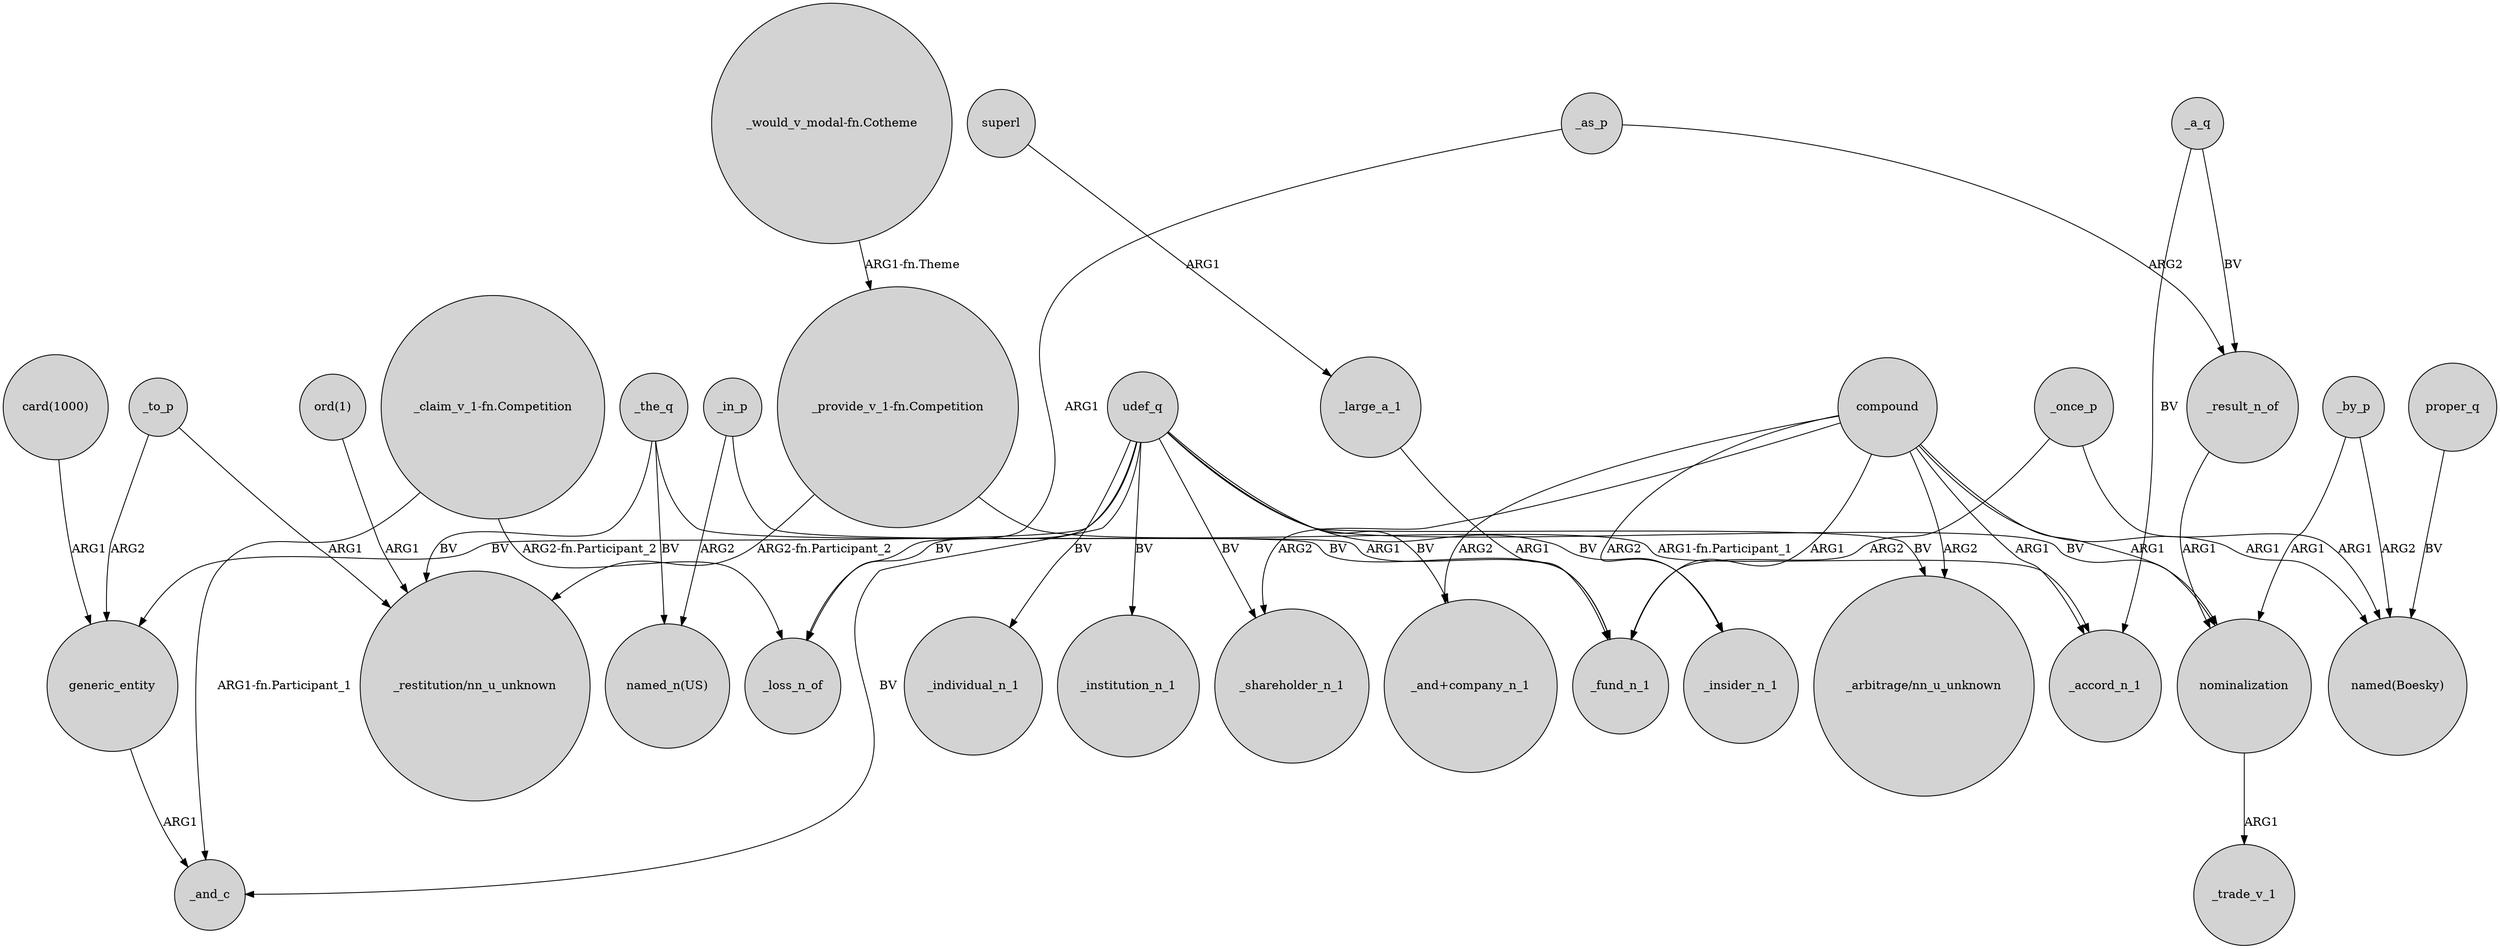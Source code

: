 digraph {
	node [shape=circle style=filled]
	_in_p -> _fund_n_1 [label=ARG1]
	_to_p -> generic_entity [label=ARG2]
	"_claim_v_1-fn.Competition" -> _and_c [label="ARG1-fn.Participant_1"]
	_in_p -> "named_n(US)" [label=ARG2]
	_the_q -> _fund_n_1 [label=BV]
	compound -> _shareholder_n_1 [label=ARG2]
	udef_q -> _shareholder_n_1 [label=BV]
	_the_q -> "named_n(US)" [label=BV]
	compound -> "_and+company_n_1" [label=ARG2]
	superl -> _large_a_1 [label=ARG1]
	udef_q -> _insider_n_1 [label=BV]
	udef_q -> nominalization [label=BV]
	compound -> "_arbitrage/nn_u_unknown" [label=ARG2]
	_the_q -> "_restitution/nn_u_unknown" [label=BV]
	_large_a_1 -> _fund_n_1 [label=ARG1]
	udef_q -> _and_c [label=BV]
	_as_p -> _loss_n_of [label=ARG1]
	udef_q -> generic_entity [label=BV]
	_to_p -> "_restitution/nn_u_unknown" [label=ARG1]
	generic_entity -> _and_c [label=ARG1]
	"_claim_v_1-fn.Competition" -> _loss_n_of [label="ARG2-fn.Participant_2"]
	compound -> _accord_n_1 [label=ARG1]
	"_provide_v_1-fn.Competition" -> _accord_n_1 [label="ARG1-fn.Participant_1"]
	compound -> nominalization [label=ARG1]
	udef_q -> _individual_n_1 [label=BV]
	_as_p -> _result_n_of [label=ARG2]
	_result_n_of -> nominalization [label=ARG1]
	compound -> "named(Boesky)" [label=ARG1]
	udef_q -> _loss_n_of [label=BV]
	_by_p -> nominalization [label=ARG1]
	proper_q -> "named(Boesky)" [label=BV]
	"_would_v_modal-fn.Cotheme" -> "_provide_v_1-fn.Competition" [label="ARG1-fn.Theme"]
	udef_q -> "_arbitrage/nn_u_unknown" [label=BV]
	"ord(1)" -> "_restitution/nn_u_unknown" [label=ARG1]
	udef_q -> _institution_n_1 [label=BV]
	_a_q -> _result_n_of [label=BV]
	"card(1000)" -> generic_entity [label=ARG1]
	_a_q -> _accord_n_1 [label=BV]
	compound -> _insider_n_1 [label=ARG2]
	udef_q -> "_and+company_n_1" [label=BV]
	_once_p -> "named(Boesky)" [label=ARG1]
	_by_p -> "named(Boesky)" [label=ARG2]
	_once_p -> _fund_n_1 [label=ARG2]
	compound -> _fund_n_1 [label=ARG1]
	nominalization -> _trade_v_1 [label=ARG1]
	"_provide_v_1-fn.Competition" -> "_restitution/nn_u_unknown" [label="ARG2-fn.Participant_2"]
}

